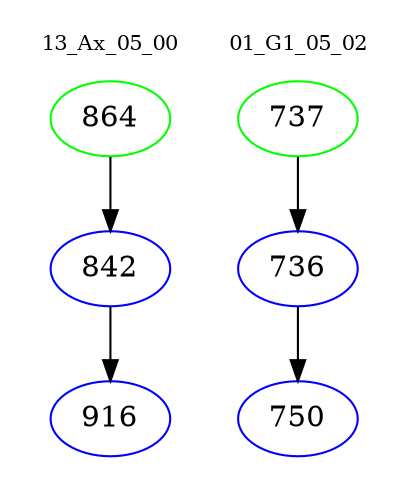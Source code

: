 digraph{
subgraph cluster_0 {
color = white
label = "13_Ax_05_00";
fontsize=10;
T0_864 [label="864", color="green"]
T0_864 -> T0_842 [color="black"]
T0_842 [label="842", color="blue"]
T0_842 -> T0_916 [color="black"]
T0_916 [label="916", color="blue"]
}
subgraph cluster_1 {
color = white
label = "01_G1_05_02";
fontsize=10;
T1_737 [label="737", color="green"]
T1_737 -> T1_736 [color="black"]
T1_736 [label="736", color="blue"]
T1_736 -> T1_750 [color="black"]
T1_750 [label="750", color="blue"]
}
}
